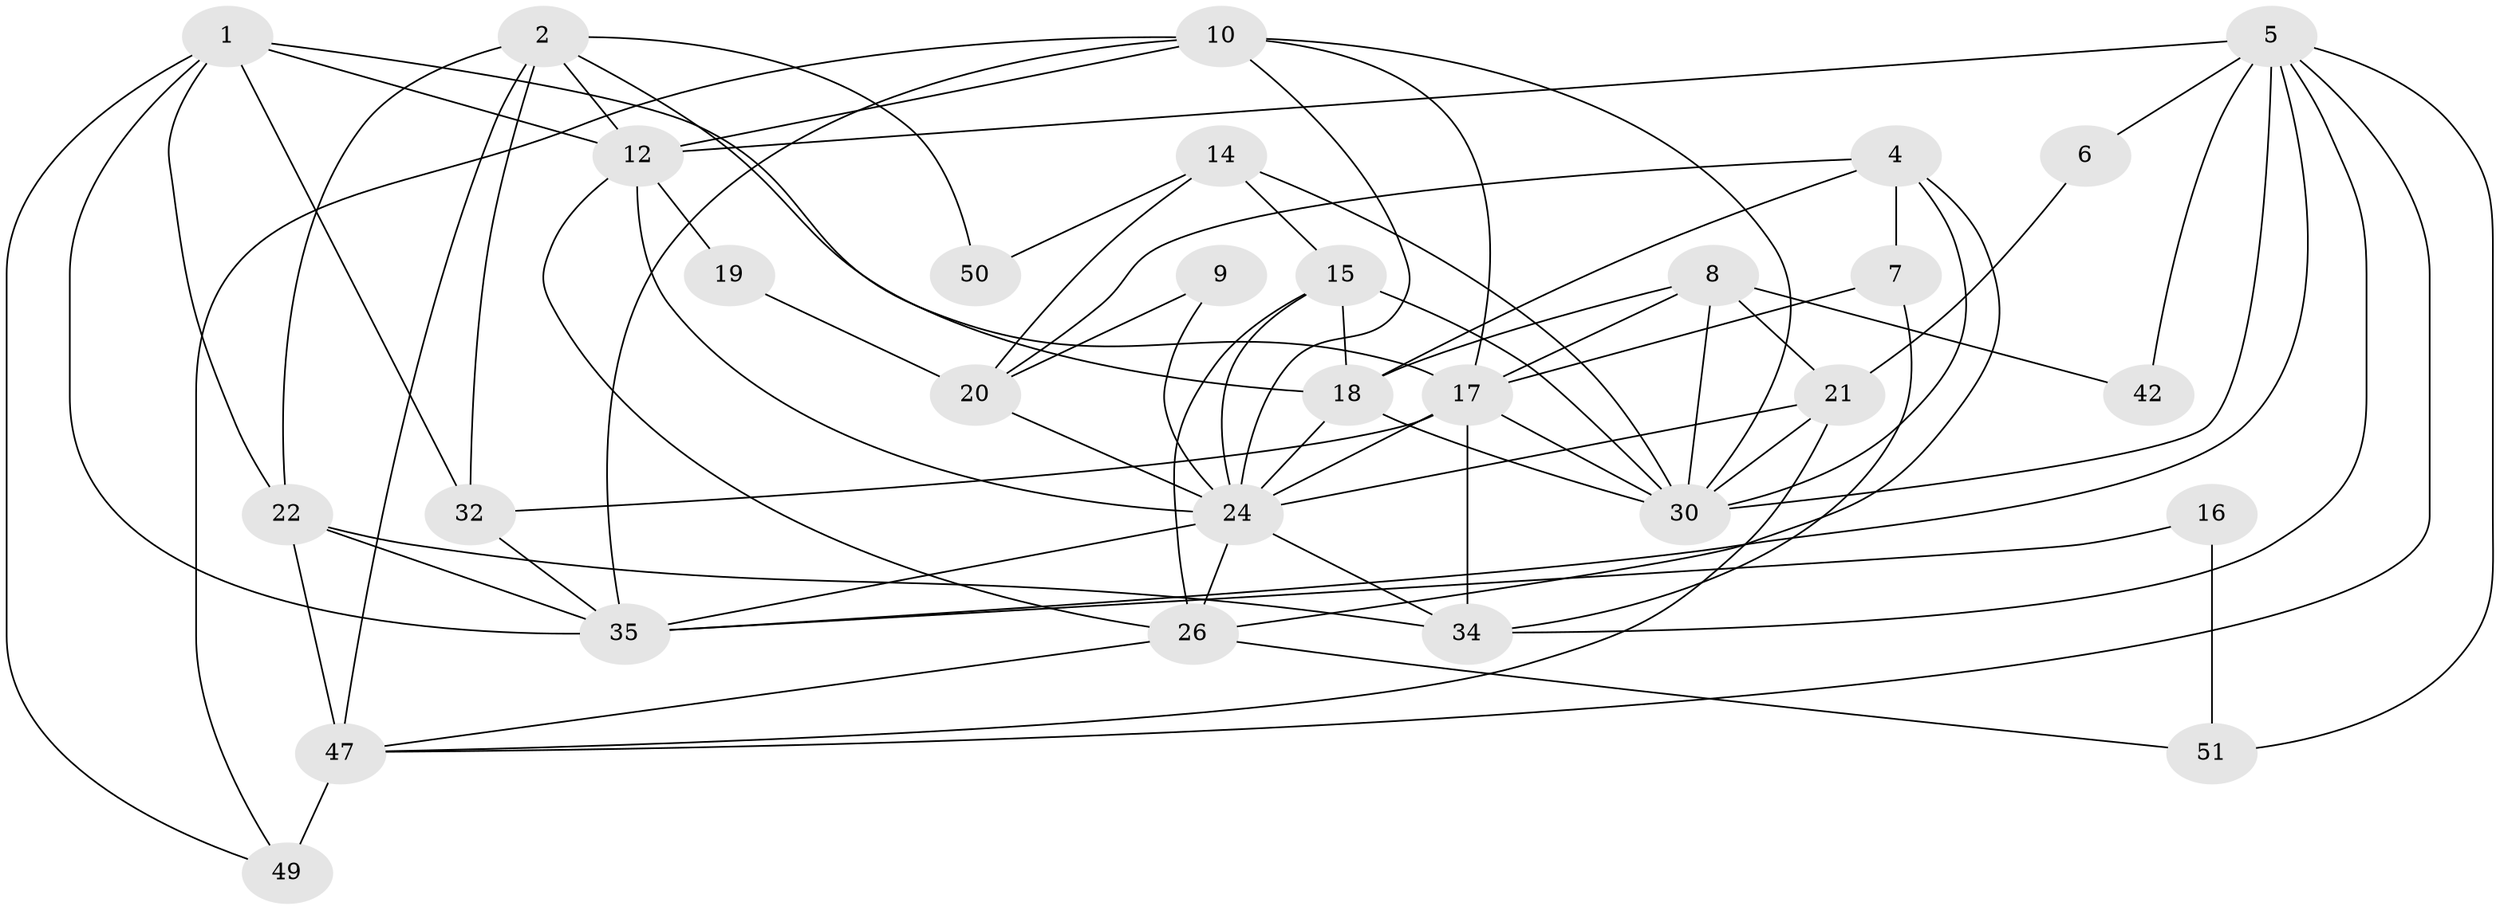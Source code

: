 // original degree distribution, {6: 0.1568627450980392, 5: 0.17647058823529413, 3: 0.2549019607843137, 2: 0.21568627450980393, 4: 0.13725490196078433, 8: 0.0196078431372549, 7: 0.0392156862745098}
// Generated by graph-tools (version 1.1) at 2025/41/03/06/25 10:41:53]
// undirected, 30 vertices, 75 edges
graph export_dot {
graph [start="1"]
  node [color=gray90,style=filled];
  1 [super="+13"];
  2 [super="+3"];
  4 [super="+46"];
  5 [super="+31"];
  6;
  7 [super="+11"];
  8 [super="+45"];
  9;
  10 [super="+28"];
  12 [super="+23"];
  14;
  15 [super="+36"];
  16;
  17 [super="+29"];
  18 [super="+38"];
  19;
  20 [super="+37"];
  21 [super="+27"];
  22 [super="+41"];
  24 [super="+25"];
  26 [super="+39"];
  30 [super="+33"];
  32 [super="+40"];
  34 [super="+43"];
  35 [super="+44"];
  42;
  47 [super="+48"];
  49;
  50;
  51;
  1 -- 35;
  1 -- 49;
  1 -- 17;
  1 -- 22;
  1 -- 12;
  1 -- 32;
  2 -- 22;
  2 -- 50;
  2 -- 18;
  2 -- 47;
  2 -- 12;
  2 -- 32;
  4 -- 26;
  4 -- 7 [weight=2];
  4 -- 30;
  4 -- 20;
  4 -- 18;
  5 -- 30;
  5 -- 6;
  5 -- 35;
  5 -- 42;
  5 -- 34;
  5 -- 51;
  5 -- 12;
  5 -- 47;
  6 -- 21;
  7 -- 34;
  7 -- 17;
  8 -- 17;
  8 -- 21;
  8 -- 42;
  8 -- 30 [weight=2];
  8 -- 18;
  9 -- 20;
  9 -- 24;
  10 -- 35;
  10 -- 12;
  10 -- 17;
  10 -- 49;
  10 -- 24;
  10 -- 30;
  12 -- 24;
  12 -- 19;
  12 -- 26;
  14 -- 30;
  14 -- 20;
  14 -- 50;
  14 -- 15;
  15 -- 18;
  15 -- 30;
  15 -- 26;
  15 -- 24;
  16 -- 51;
  16 -- 35;
  17 -- 32;
  17 -- 34;
  17 -- 24;
  17 -- 30;
  18 -- 30;
  18 -- 24;
  19 -- 20;
  20 -- 24;
  21 -- 30;
  21 -- 47;
  21 -- 24 [weight=2];
  22 -- 34;
  22 -- 47 [weight=2];
  22 -- 35;
  24 -- 35;
  24 -- 34;
  24 -- 26;
  26 -- 51;
  26 -- 47;
  32 -- 35;
  47 -- 49 [weight=2];
}
